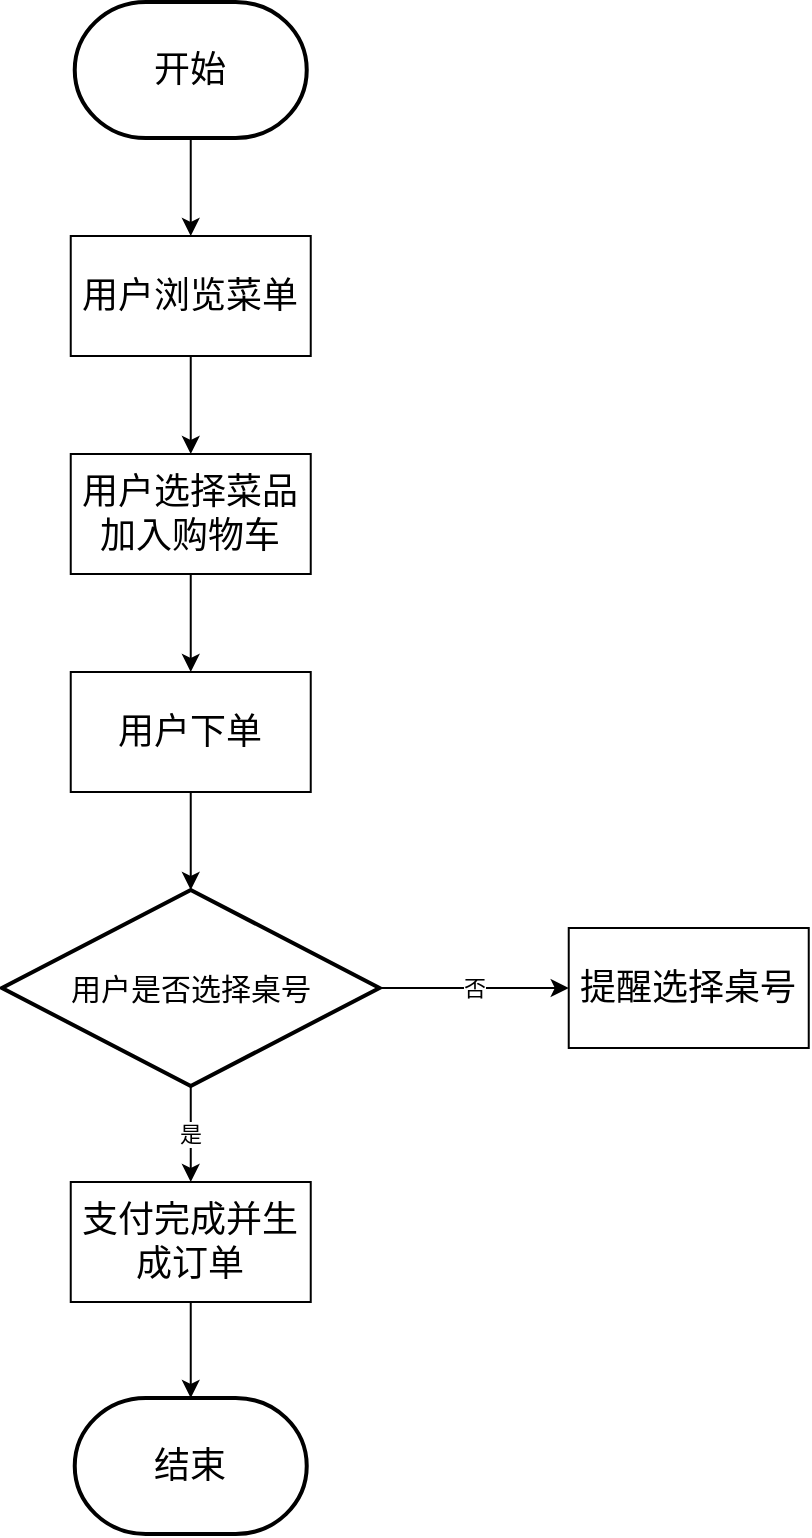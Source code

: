 <mxfile version="21.3.2" type="github">
  <diagram name="第 1 页" id="QxQbJvy4nPBrJAT22Lld">
    <mxGraphModel dx="5301" dy="-1058" grid="0" gridSize="10" guides="1" tooltips="1" connect="1" arrows="1" fold="1" page="1" pageScale="1" pageWidth="827" pageHeight="1169" math="0" shadow="0">
      <root>
        <mxCell id="0" />
        <mxCell id="1" parent="0" />
        <mxCell id="_pxwmaP0Z88Tr0jDDTEx-1" style="edgeStyle=orthogonalEdgeStyle;rounded=0;orthogonalLoop=1;jettySize=auto;html=1;exitX=0.5;exitY=1;exitDx=0;exitDy=0;exitPerimeter=0;" edge="1" parent="1" source="_pxwmaP0Z88Tr0jDDTEx-2" target="_pxwmaP0Z88Tr0jDDTEx-4">
          <mxGeometry relative="1" as="geometry" />
        </mxCell>
        <mxCell id="_pxwmaP0Z88Tr0jDDTEx-2" value="开始" style="strokeWidth=2;html=1;shape=mxgraph.flowchart.terminator;whiteSpace=wrap;fontSize=18;" vertex="1" parent="1">
          <mxGeometry x="-2158.63" y="2495" width="116" height="68" as="geometry" />
        </mxCell>
        <mxCell id="_pxwmaP0Z88Tr0jDDTEx-3" style="edgeStyle=orthogonalEdgeStyle;rounded=0;orthogonalLoop=1;jettySize=auto;html=1;exitX=0.5;exitY=1;exitDx=0;exitDy=0;" edge="1" parent="1" source="_pxwmaP0Z88Tr0jDDTEx-4" target="_pxwmaP0Z88Tr0jDDTEx-6">
          <mxGeometry relative="1" as="geometry" />
        </mxCell>
        <mxCell id="_pxwmaP0Z88Tr0jDDTEx-4" value="用户浏览菜单" style="rounded=0;whiteSpace=wrap;html=1;fontSize=18;" vertex="1" parent="1">
          <mxGeometry x="-2160.63" y="2612" width="120" height="60" as="geometry" />
        </mxCell>
        <mxCell id="_pxwmaP0Z88Tr0jDDTEx-5" style="edgeStyle=orthogonalEdgeStyle;rounded=0;orthogonalLoop=1;jettySize=auto;html=1;exitX=0.5;exitY=1;exitDx=0;exitDy=0;" edge="1" parent="1" source="_pxwmaP0Z88Tr0jDDTEx-6" target="_pxwmaP0Z88Tr0jDDTEx-8">
          <mxGeometry relative="1" as="geometry" />
        </mxCell>
        <mxCell id="_pxwmaP0Z88Tr0jDDTEx-6" value="用户选择菜品加入购物车" style="rounded=0;whiteSpace=wrap;html=1;fontSize=18;" vertex="1" parent="1">
          <mxGeometry x="-2160.63" y="2721" width="120" height="60" as="geometry" />
        </mxCell>
        <mxCell id="_pxwmaP0Z88Tr0jDDTEx-7" style="edgeStyle=orthogonalEdgeStyle;rounded=0;orthogonalLoop=1;jettySize=auto;html=1;exitX=0.5;exitY=1;exitDx=0;exitDy=0;entryX=0.5;entryY=0;entryDx=0;entryDy=0;entryPerimeter=0;" edge="1" parent="1" source="_pxwmaP0Z88Tr0jDDTEx-8" target="_pxwmaP0Z88Tr0jDDTEx-11">
          <mxGeometry relative="1" as="geometry" />
        </mxCell>
        <mxCell id="_pxwmaP0Z88Tr0jDDTEx-8" value="用户下单" style="rounded=0;whiteSpace=wrap;html=1;fontSize=18;" vertex="1" parent="1">
          <mxGeometry x="-2160.63" y="2830" width="120" height="60" as="geometry" />
        </mxCell>
        <mxCell id="_pxwmaP0Z88Tr0jDDTEx-9" value="是" style="edgeStyle=orthogonalEdgeStyle;rounded=0;orthogonalLoop=1;jettySize=auto;html=1;exitX=0.5;exitY=1;exitDx=0;exitDy=0;exitPerimeter=0;entryX=0.5;entryY=0;entryDx=0;entryDy=0;" edge="1" parent="1" source="_pxwmaP0Z88Tr0jDDTEx-11" target="_pxwmaP0Z88Tr0jDDTEx-13">
          <mxGeometry relative="1" as="geometry" />
        </mxCell>
        <mxCell id="_pxwmaP0Z88Tr0jDDTEx-10" value="否" style="edgeStyle=orthogonalEdgeStyle;rounded=0;orthogonalLoop=1;jettySize=auto;html=1;exitX=1;exitY=0.5;exitDx=0;exitDy=0;exitPerimeter=0;" edge="1" parent="1" source="_pxwmaP0Z88Tr0jDDTEx-11" target="_pxwmaP0Z88Tr0jDDTEx-14">
          <mxGeometry relative="1" as="geometry" />
        </mxCell>
        <mxCell id="_pxwmaP0Z88Tr0jDDTEx-11" value="&lt;font style=&quot;font-size: 15px;&quot;&gt;用户是否选择桌号&lt;/font&gt;" style="strokeWidth=2;html=1;shape=mxgraph.flowchart.decision;whiteSpace=wrap;" vertex="1" parent="1">
          <mxGeometry x="-2195" y="2939" width="188.75" height="98" as="geometry" />
        </mxCell>
        <mxCell id="_pxwmaP0Z88Tr0jDDTEx-12" style="edgeStyle=orthogonalEdgeStyle;rounded=0;orthogonalLoop=1;jettySize=auto;html=1;exitX=0.5;exitY=1;exitDx=0;exitDy=0;entryX=0.5;entryY=0;entryDx=0;entryDy=0;entryPerimeter=0;" edge="1" parent="1" source="_pxwmaP0Z88Tr0jDDTEx-13" target="_pxwmaP0Z88Tr0jDDTEx-15">
          <mxGeometry relative="1" as="geometry" />
        </mxCell>
        <mxCell id="_pxwmaP0Z88Tr0jDDTEx-13" value="支付完成并生成订单" style="rounded=0;whiteSpace=wrap;html=1;fontSize=18;" vertex="1" parent="1">
          <mxGeometry x="-2160.63" y="3085" width="120" height="60" as="geometry" />
        </mxCell>
        <mxCell id="_pxwmaP0Z88Tr0jDDTEx-14" value="提醒选择桌号" style="rounded=0;whiteSpace=wrap;html=1;fontSize=18;" vertex="1" parent="1">
          <mxGeometry x="-1911.63" y="2958" width="120" height="60" as="geometry" />
        </mxCell>
        <mxCell id="_pxwmaP0Z88Tr0jDDTEx-15" value="结束" style="strokeWidth=2;html=1;shape=mxgraph.flowchart.terminator;whiteSpace=wrap;fontSize=18;" vertex="1" parent="1">
          <mxGeometry x="-2158.63" y="3193" width="116" height="68" as="geometry" />
        </mxCell>
      </root>
    </mxGraphModel>
  </diagram>
</mxfile>

